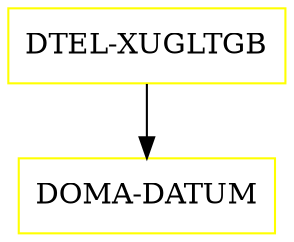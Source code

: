 digraph G {
  "DTEL-XUGLTGB" [shape=box,color=yellow];
  "DOMA-DATUM" [shape=box,color=yellow,URL="./DOMA_DATUM.html"];
  "DTEL-XUGLTGB" -> "DOMA-DATUM";
}
